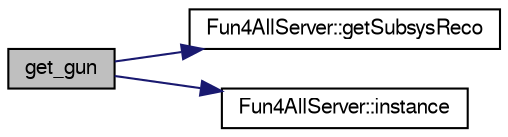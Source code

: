 digraph "get_gun"
{
  bgcolor="transparent";
  edge [fontname="FreeSans",fontsize="10",labelfontname="FreeSans",labelfontsize="10"];
  node [fontname="FreeSans",fontsize="10",shape=record];
  rankdir="LR";
  Node1 [label="get_gun",height=0.2,width=0.4,color="black", fillcolor="grey75", style="filled" fontcolor="black"];
  Node1 -> Node2 [color="midnightblue",fontsize="10",style="solid",fontname="FreeSans"];
  Node2 [label="Fun4AllServer::getSubsysReco",height=0.2,width=0.4,color="black",URL="$da/d29/classFun4AllServer.html#ac6d47a2b3bc98933a03fd63bb75d624a"];
  Node1 -> Node3 [color="midnightblue",fontsize="10",style="solid",fontname="FreeSans"];
  Node3 [label="Fun4AllServer::instance",height=0.2,width=0.4,color="black",URL="$da/d29/classFun4AllServer.html#a3e55156f91b2c94bb6c4ef33ffce587a"];
}
